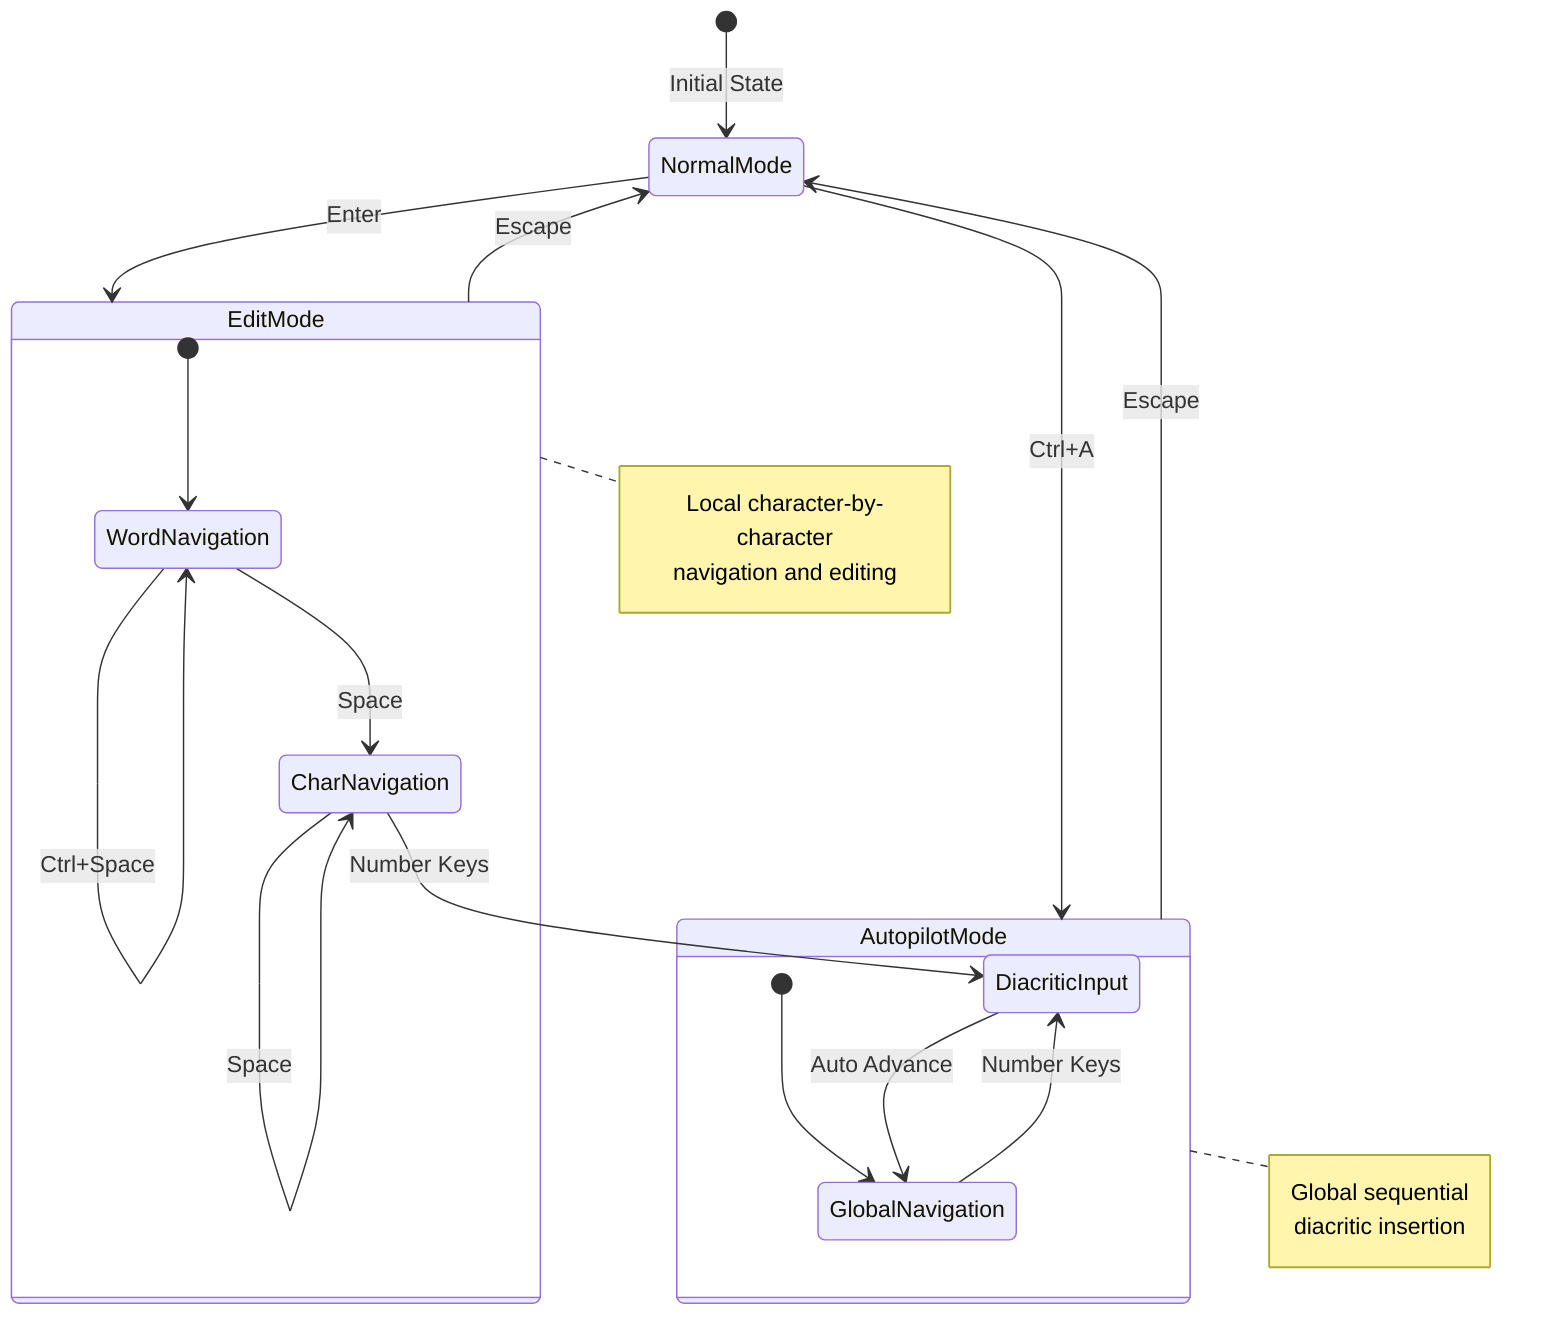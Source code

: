stateDiagram-v2
    [*] --> NormalMode: Initial State
    
    NormalMode --> EditMode: Enter
    EditMode --> NormalMode: Escape
    
    NormalMode --> AutopilotMode: Ctrl+A
    AutopilotMode --> NormalMode: Escape
    
    state EditMode {
        [*] --> WordNavigation
        WordNavigation --> CharNavigation: Space
        CharNavigation --> DiacriticInput: Number Keys
        WordNavigation --> WordNavigation: Ctrl+Space
        CharNavigation --> CharNavigation: Space
    }
    
    state AutopilotMode {
        [*] --> GlobalNavigation
        GlobalNavigation --> DiacriticInput: Number Keys
        DiacriticInput --> GlobalNavigation: Auto Advance
    }
    
    note right of EditMode
        Local character-by-character
        navigation and editing
    end note
    
    note right of AutopilotMode
        Global sequential
        diacritic insertion
    end note